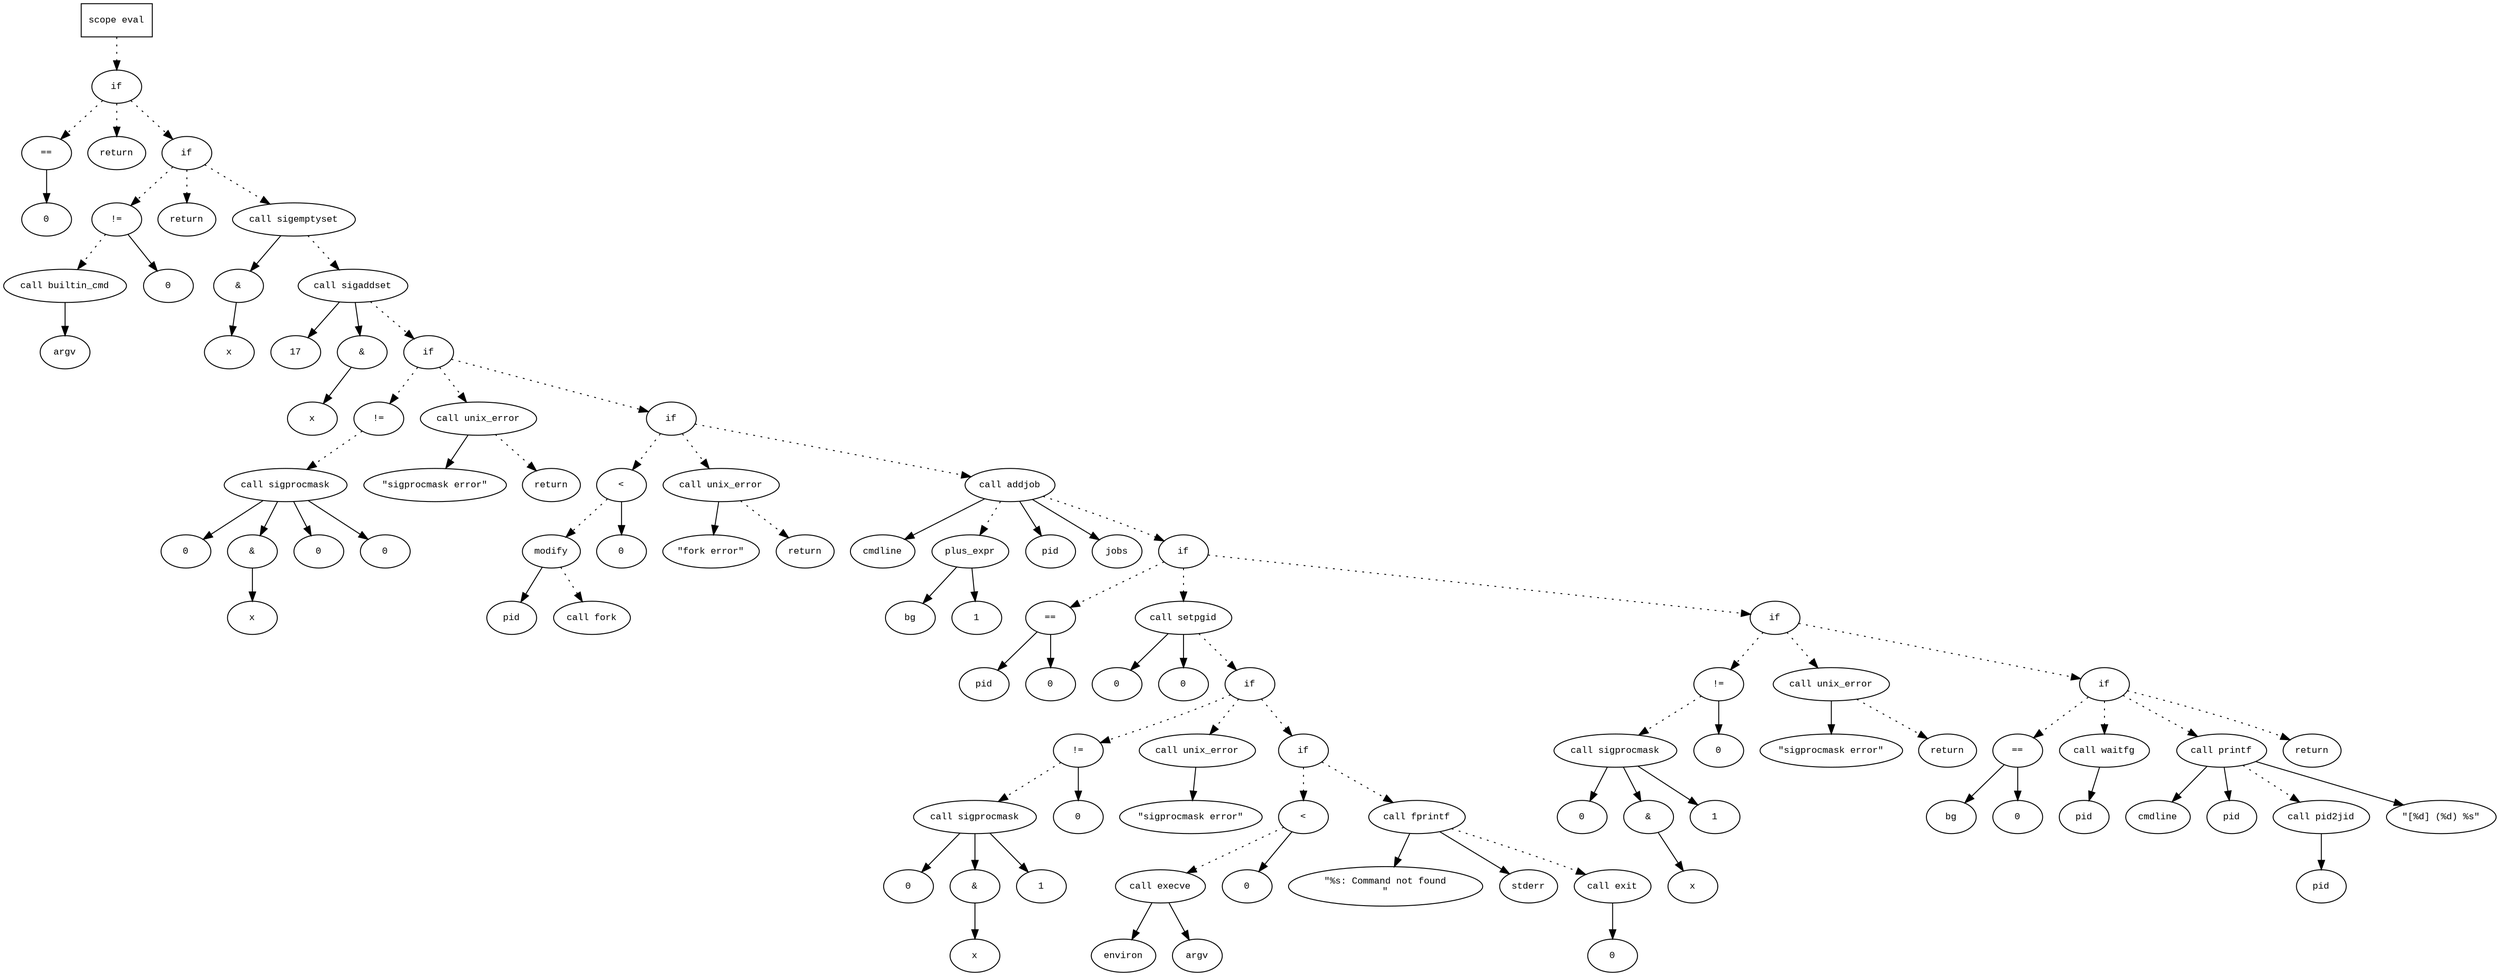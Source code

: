 digraph AST {
  graph [fontname="Times New Roman",fontsize=10];
  node  [fontname="Courier New",fontsize=10];
  edge  [fontname="Times New Roman",fontsize=10];

  node1 [label="scope eval",shape=box];
  node2 [label="if",shape=ellipse];
  node1 -> node2 [style=dotted];
  node3 [label="==",shape=ellipse];
  node4 [label="0",shape=ellipse];
  node3 -> node4;
  node2 -> node3 [style=dotted];
  node5 [label="return",shape=ellipse];
  node2 -> node5 [style=dotted];
  node6 [label="if",shape=ellipse];
  node2 -> node6 [style=dotted];
  node7 [label="!=",shape=ellipse];
  node8 [label="call builtin_cmd",shape=ellipse];
  node9 [label="argv",shape=ellipse];
  node8 -> node9;
  node7 -> node8 [style=dotted];
  node10 [label="0",shape=ellipse];
  node7 -> node10;
  node6 -> node7 [style=dotted];
  node11 [label="return",shape=ellipse];
  node6 -> node11 [style=dotted];
  node12 [label="call sigemptyset",shape=ellipse];
  node13 [label="&",shape=ellipse];
  node12 -> node13;
  node14 [label="x",shape=ellipse];
  node13 -> node14;
  node6 -> node12 [style=dotted];
  node15 [label="call sigaddset",shape=ellipse];
  node16 [label="17",shape=ellipse];
  node15 -> node16;
  node17 [label="&",shape=ellipse];
  node15 -> node17;
  node18 [label="x",shape=ellipse];
  node17 -> node18;
  node12 -> node15 [style=dotted];
  node19 [label="if",shape=ellipse];
  node15 -> node19 [style=dotted];
  node20 [label="!=",shape=ellipse];
  node21 [label="call sigprocmask",shape=ellipse];
  node22 [label="0",shape=ellipse];
  node21 -> node22;
  node23 [label="&",shape=ellipse];
  node21 -> node23;
  node24 [label="x",shape=ellipse];
  node23 -> node24;
  node25 [label="0",shape=ellipse];
  node21 -> node25;
  node20 -> node21 [style=dotted];
  node26 [label="0",shape=ellipse];
  node21 -> node26;
  node19 -> node20 [style=dotted];
  node27 [label="call unix_error",shape=ellipse];
  node28 [label="\"sigprocmask error\"",shape=ellipse];
  node27 -> node28;
  node19 -> node27 [style=dotted];
  node29 [label="return",shape=ellipse];
  node27 -> node29 [style=dotted];
  node30 [label="if",shape=ellipse];
  node19 -> node30 [style=dotted];
  node31 [label="<",shape=ellipse];
  node32 [label="modify",shape=ellipse];
  node33 [label="pid",shape=ellipse];
  node32 -> node33;
  node34 [label="call fork",shape=ellipse];
  node32 -> node34 [style=dotted];
  node31 -> node32 [style=dotted];
  node35 [label="0",shape=ellipse];
  node31 -> node35;
  node30 -> node31 [style=dotted];
  node36 [label="call unix_error",shape=ellipse];
  node37 [label="\"fork error\"",shape=ellipse];
  node36 -> node37;
  node30 -> node36 [style=dotted];
  node38 [label="return",shape=ellipse];
  node36 -> node38 [style=dotted];
  node39 [label="call addjob",shape=ellipse];
  node40 [label="cmdline",shape=ellipse];
  node39 -> node40;
  node41 [label="plus_expr",shape=ellipse];
  node42 [label="bg",shape=ellipse];
  node41 -> node42;
  node43 [label="1",shape=ellipse];
  node41 -> node43;
  node39 -> node41 [style=dotted];
  node44 [label="pid",shape=ellipse];
  node39 -> node44;
  node45 [label="jobs",shape=ellipse];
  node39 -> node45;
  node30 -> node39 [style=dotted];
  node46 [label="if",shape=ellipse];
  node39 -> node46 [style=dotted];
  node47 [label="==",shape=ellipse];
  node48 [label="pid",shape=ellipse];
  node47 -> node48;
  node49 [label="0",shape=ellipse];
  node47 -> node49;
  node46 -> node47 [style=dotted];
  node50 [label="call setpgid",shape=ellipse];
  node51 [label="0",shape=ellipse];
  node50 -> node51;
  node52 [label="0",shape=ellipse];
  node50 -> node52;
  node46 -> node50 [style=dotted];
  node53 [label="if",shape=ellipse];
  node50 -> node53 [style=dotted];
  node54 [label="!=",shape=ellipse];
  node55 [label="call sigprocmask",shape=ellipse];
  node56 [label="0",shape=ellipse];
  node55 -> node56;
  node57 [label="&",shape=ellipse];
  node55 -> node57;
  node58 [label="x",shape=ellipse];
  node57 -> node58;
  node59 [label="1",shape=ellipse];
  node55 -> node59;
  node54 -> node55 [style=dotted];
  node60 [label="0",shape=ellipse];
  node54 -> node60;
  node53 -> node54 [style=dotted];
  node61 [label="call unix_error",shape=ellipse];
  node62 [label="\"sigprocmask error\"",shape=ellipse];
  node61 -> node62;
  node53 -> node61 [style=dotted];
  node63 [label="if",shape=ellipse];
  node53 -> node63 [style=dotted];
  node64 [label="<",shape=ellipse];
  node65 [label="call execve",shape=ellipse];
  node66 [label="environ",shape=ellipse];
  node65 -> node66;
  node67 [label="argv",shape=ellipse];
  node65 -> node67;
  node64 -> node65 [style=dotted];
  node68 [label="0",shape=ellipse];
  node64 -> node68;
  node63 -> node64 [style=dotted];
  node69 [label="call fprintf",shape=ellipse];
  node70 [label="\"%s: Command not found
\"",shape=ellipse];
  node69 -> node70;
  node71 [label="stderr",shape=ellipse];
  node69 -> node71;
  node63 -> node69 [style=dotted];
  node72 [label="call exit",shape=ellipse];
  node73 [label="0",shape=ellipse];
  node72 -> node73;
  node69 -> node72 [style=dotted];
  node74 [label="if",shape=ellipse];
  node46 -> node74 [style=dotted];
  node75 [label="!=",shape=ellipse];
  node76 [label="call sigprocmask",shape=ellipse];
  node77 [label="0",shape=ellipse];
  node76 -> node77;
  node78 [label="&",shape=ellipse];
  node76 -> node78;
  node79 [label="x",shape=ellipse];
  node78 -> node79;
  node80 [label="1",shape=ellipse];
  node76 -> node80;
  node75 -> node76 [style=dotted];
  node81 [label="0",shape=ellipse];
  node75 -> node81;
  node74 -> node75 [style=dotted];
  node82 [label="call unix_error",shape=ellipse];
  node83 [label="\"sigprocmask error\"",shape=ellipse];
  node82 -> node83;
  node74 -> node82 [style=dotted];
  node84 [label="return",shape=ellipse];
  node82 -> node84 [style=dotted];
  node85 [label="if",shape=ellipse];
  node74 -> node85 [style=dotted];
  node86 [label="==",shape=ellipse];
  node87 [label="bg",shape=ellipse];
  node86 -> node87;
  node88 [label="0",shape=ellipse];
  node86 -> node88;
  node85 -> node86 [style=dotted];
  node89 [label="call waitfg",shape=ellipse];
  node90 [label="pid",shape=ellipse];
  node89 -> node90;
  node85 -> node89 [style=dotted];
  node91 [label="call printf",shape=ellipse];
  node92 [label="cmdline",shape=ellipse];
  node91 -> node92;
  node93 [label="pid",shape=ellipse];
  node91 -> node93;
  node94 [label="call pid2jid",shape=ellipse];
  node95 [label="pid",shape=ellipse];
  node94 -> node95;
  node91 -> node94 [style=dotted];
  node96 [label="\"[%d] (%d) %s\"",shape=ellipse];
  node91 -> node96;
  node85 -> node91 [style=dotted];
  node97 [label="return",shape=ellipse];
  node85 -> node97 [style=dotted];
} 